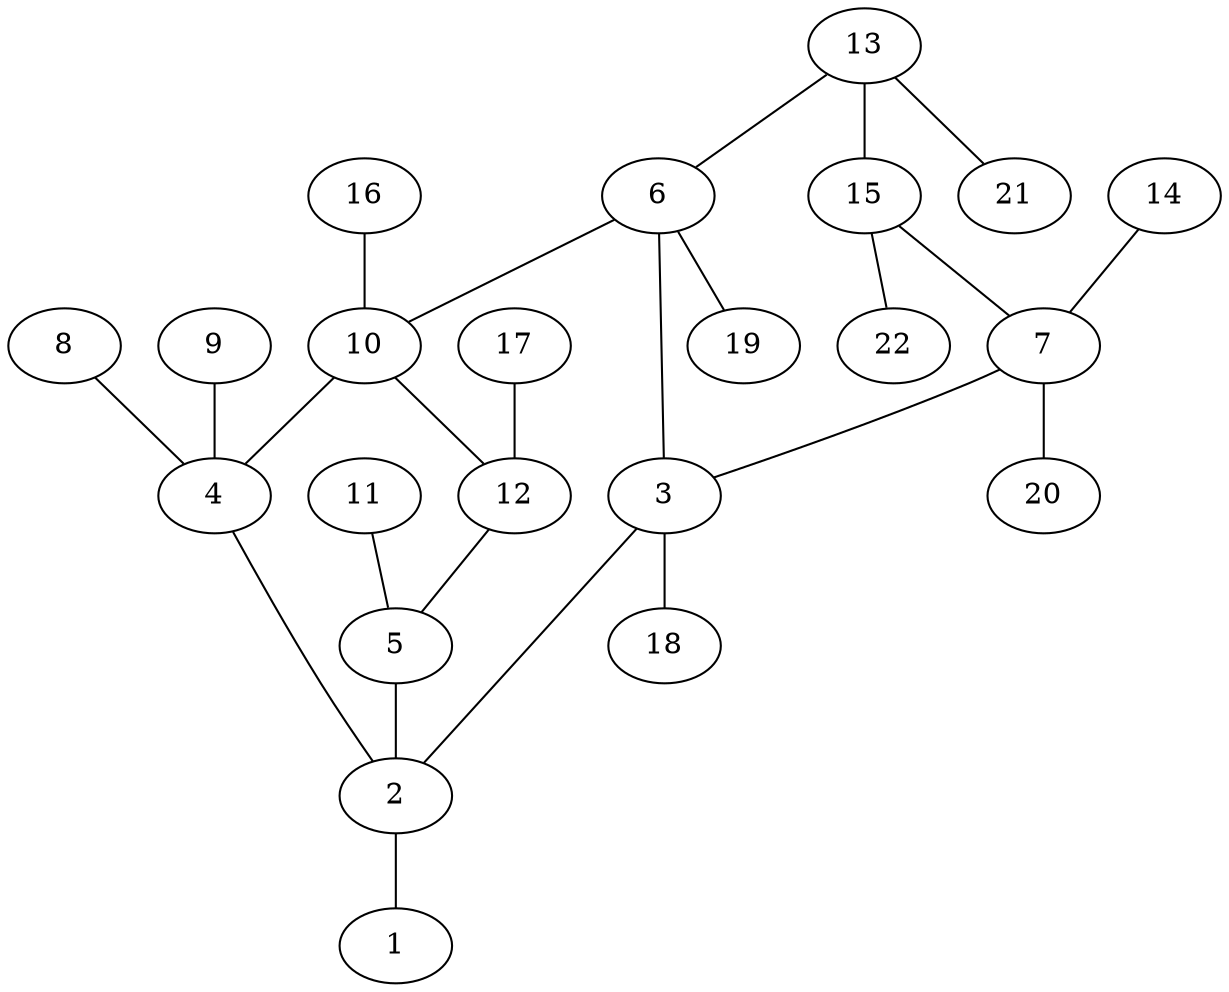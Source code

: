 graph molecule_3525 {
	1	 [chem=Cl];
	2	 [chem=C];
	2 -- 1	 [valence=1];
	3	 [chem=C];
	3 -- 2	 [valence=1];
	18	 [chem=H];
	3 -- 18	 [valence=1];
	4	 [chem=C];
	4 -- 2	 [valence=1];
	5	 [chem=C];
	5 -- 2	 [valence=1];
	6	 [chem=C];
	6 -- 3	 [valence=1];
	10	 [chem=C];
	6 -- 10	 [valence=1];
	19	 [chem=H];
	6 -- 19	 [valence=1];
	7	 [chem=C];
	7 -- 3	 [valence=1];
	20	 [chem=H];
	7 -- 20	 [valence=1];
	8	 [chem=Cl];
	8 -- 4	 [valence=1];
	9	 [chem=Cl];
	9 -- 4	 [valence=1];
	10 -- 4	 [valence=1];
	12	 [chem=C];
	10 -- 12	 [valence=1];
	11	 [chem=Cl];
	11 -- 5	 [valence=1];
	12 -- 5	 [valence=2];
	13	 [chem=C];
	13 -- 6	 [valence=1];
	15	 [chem=C];
	13 -- 15	 [valence=2];
	21	 [chem=H];
	13 -- 21	 [valence=1];
	14	 [chem=Cl];
	14 -- 7	 [valence=1];
	15 -- 7	 [valence=1];
	22	 [chem=H];
	15 -- 22	 [valence=1];
	16	 [chem=Cl];
	16 -- 10	 [valence=1];
	17	 [chem=Cl];
	17 -- 12	 [valence=1];
}
